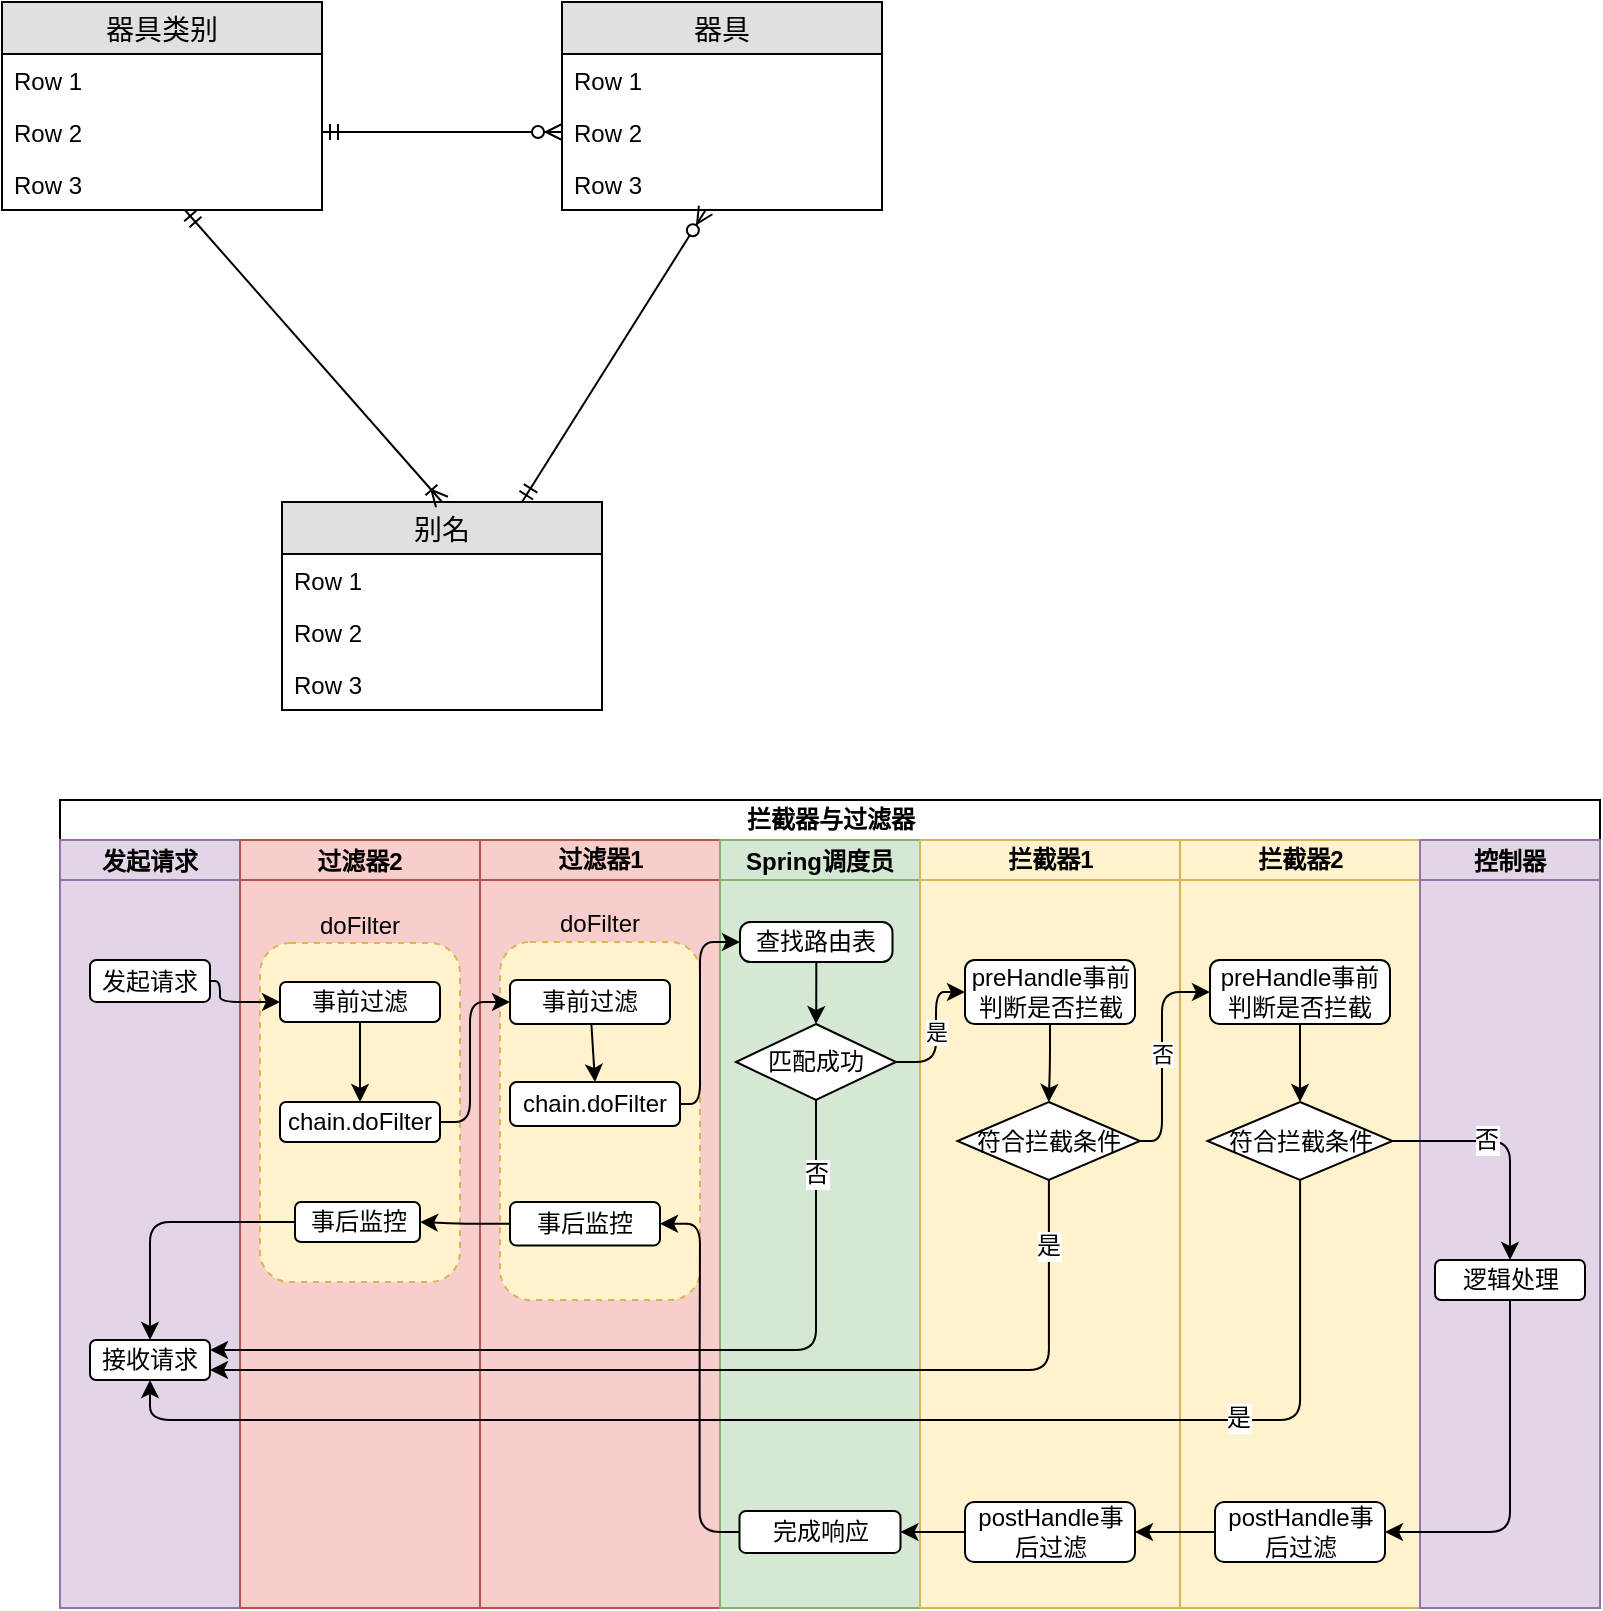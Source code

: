 <mxfile version="12.6.5" type="device"><diagram id="XHt8SprMoG2cUjshS0jG" name="Page-1"><mxGraphModel dx="808" dy="459" grid="0" gridSize="10" guides="1" tooltips="1" connect="1" arrows="1" fold="1" page="0" pageScale="1" pageWidth="827" pageHeight="1169" math="0" shadow="0"><root><mxCell id="0"/><mxCell id="1" parent="0"/><mxCell id="RiXcSWwZozzNOLMSYBWw-1" value="器具" style="swimlane;fontStyle=0;childLayout=stackLayout;horizontal=1;startSize=26;fillColor=#e0e0e0;horizontalStack=0;resizeParent=1;resizeParentMax=0;resizeLast=0;collapsible=1;marginBottom=0;swimlaneFillColor=#ffffff;align=center;fontSize=14;" vertex="1" parent="1"><mxGeometry x="370" y="290" width="160" height="104" as="geometry"/></mxCell><mxCell id="RiXcSWwZozzNOLMSYBWw-2" value="Row 1" style="text;strokeColor=none;fillColor=none;spacingLeft=4;spacingRight=4;overflow=hidden;rotatable=0;points=[[0,0.5],[1,0.5]];portConstraint=eastwest;fontSize=12;" vertex="1" parent="RiXcSWwZozzNOLMSYBWw-1"><mxGeometry y="26" width="160" height="26" as="geometry"/></mxCell><mxCell id="RiXcSWwZozzNOLMSYBWw-3" value="Row 2" style="text;strokeColor=none;fillColor=none;spacingLeft=4;spacingRight=4;overflow=hidden;rotatable=0;points=[[0,0.5],[1,0.5]];portConstraint=eastwest;fontSize=12;" vertex="1" parent="RiXcSWwZozzNOLMSYBWw-1"><mxGeometry y="52" width="160" height="26" as="geometry"/></mxCell><mxCell id="RiXcSWwZozzNOLMSYBWw-4" value="Row 3" style="text;strokeColor=none;fillColor=none;spacingLeft=4;spacingRight=4;overflow=hidden;rotatable=0;points=[[0,0.5],[1,0.5]];portConstraint=eastwest;fontSize=12;" vertex="1" parent="RiXcSWwZozzNOLMSYBWw-1"><mxGeometry y="78" width="160" height="26" as="geometry"/></mxCell><mxCell id="RiXcSWwZozzNOLMSYBWw-5" value="器具类别" style="swimlane;fontStyle=0;childLayout=stackLayout;horizontal=1;startSize=26;fillColor=#e0e0e0;horizontalStack=0;resizeParent=1;resizeParentMax=0;resizeLast=0;collapsible=1;marginBottom=0;swimlaneFillColor=#ffffff;align=center;fontSize=14;" vertex="1" parent="1"><mxGeometry x="90" y="290" width="160" height="104" as="geometry"/></mxCell><mxCell id="RiXcSWwZozzNOLMSYBWw-6" value="Row 1" style="text;strokeColor=none;fillColor=none;spacingLeft=4;spacingRight=4;overflow=hidden;rotatable=0;points=[[0,0.5],[1,0.5]];portConstraint=eastwest;fontSize=12;" vertex="1" parent="RiXcSWwZozzNOLMSYBWw-5"><mxGeometry y="26" width="160" height="26" as="geometry"/></mxCell><mxCell id="RiXcSWwZozzNOLMSYBWw-7" value="Row 2" style="text;strokeColor=none;fillColor=none;spacingLeft=4;spacingRight=4;overflow=hidden;rotatable=0;points=[[0,0.5],[1,0.5]];portConstraint=eastwest;fontSize=12;" vertex="1" parent="RiXcSWwZozzNOLMSYBWw-5"><mxGeometry y="52" width="160" height="26" as="geometry"/></mxCell><mxCell id="RiXcSWwZozzNOLMSYBWw-8" value="Row 3" style="text;strokeColor=none;fillColor=none;spacingLeft=4;spacingRight=4;overflow=hidden;rotatable=0;points=[[0,0.5],[1,0.5]];portConstraint=eastwest;fontSize=12;" vertex="1" parent="RiXcSWwZozzNOLMSYBWw-5"><mxGeometry y="78" width="160" height="26" as="geometry"/></mxCell><mxCell id="RiXcSWwZozzNOLMSYBWw-9" value="别名" style="swimlane;fontStyle=0;childLayout=stackLayout;horizontal=1;startSize=26;fillColor=#e0e0e0;horizontalStack=0;resizeParent=1;resizeParentMax=0;resizeLast=0;collapsible=1;marginBottom=0;swimlaneFillColor=#ffffff;align=center;fontSize=14;" vertex="1" parent="1"><mxGeometry x="230" y="540" width="160" height="104" as="geometry"/></mxCell><mxCell id="RiXcSWwZozzNOLMSYBWw-10" value="Row 1" style="text;strokeColor=none;fillColor=none;spacingLeft=4;spacingRight=4;overflow=hidden;rotatable=0;points=[[0,0.5],[1,0.5]];portConstraint=eastwest;fontSize=12;" vertex="1" parent="RiXcSWwZozzNOLMSYBWw-9"><mxGeometry y="26" width="160" height="26" as="geometry"/></mxCell><mxCell id="RiXcSWwZozzNOLMSYBWw-11" value="Row 2" style="text;strokeColor=none;fillColor=none;spacingLeft=4;spacingRight=4;overflow=hidden;rotatable=0;points=[[0,0.5],[1,0.5]];portConstraint=eastwest;fontSize=12;" vertex="1" parent="RiXcSWwZozzNOLMSYBWw-9"><mxGeometry y="52" width="160" height="26" as="geometry"/></mxCell><mxCell id="RiXcSWwZozzNOLMSYBWw-12" value="Row 3" style="text;strokeColor=none;fillColor=none;spacingLeft=4;spacingRight=4;overflow=hidden;rotatable=0;points=[[0,0.5],[1,0.5]];portConstraint=eastwest;fontSize=12;" vertex="1" parent="RiXcSWwZozzNOLMSYBWw-9"><mxGeometry y="78" width="160" height="26" as="geometry"/></mxCell><mxCell id="RiXcSWwZozzNOLMSYBWw-14" value="" style="edgeStyle=entityRelationEdgeStyle;fontSize=12;html=1;endArrow=ERzeroToMany;startArrow=ERmandOne;entryX=0;entryY=0.5;entryDx=0;entryDy=0;exitX=1;exitY=0.5;exitDx=0;exitDy=0;" edge="1" parent="1" source="RiXcSWwZozzNOLMSYBWw-7" target="RiXcSWwZozzNOLMSYBWw-3"><mxGeometry width="100" height="100" relative="1" as="geometry"><mxPoint x="230" y="430" as="sourcePoint"/><mxPoint x="330" y="355" as="targetPoint"/></mxGeometry></mxCell><mxCell id="RiXcSWwZozzNOLMSYBWw-15" value="" style="fontSize=12;html=1;endArrow=ERoneToMany;startArrow=ERmandOne;entryX=0.5;entryY=0;entryDx=0;entryDy=0;" edge="1" parent="1" source="RiXcSWwZozzNOLMSYBWw-8" target="RiXcSWwZozzNOLMSYBWw-9"><mxGeometry width="100" height="100" relative="1" as="geometry"><mxPoint x="120" y="600" as="sourcePoint"/><mxPoint x="220" y="500" as="targetPoint"/></mxGeometry></mxCell><mxCell id="RiXcSWwZozzNOLMSYBWw-16" value="" style="fontSize=12;html=1;endArrow=ERzeroToMany;startArrow=ERmandOne;exitX=0.75;exitY=0;exitDx=0;exitDy=0;" edge="1" parent="1" source="RiXcSWwZozzNOLMSYBWw-9" target="RiXcSWwZozzNOLMSYBWw-4"><mxGeometry width="100" height="100" relative="1" as="geometry"><mxPoint x="420" y="460" as="sourcePoint"/><mxPoint x="600" y="470" as="targetPoint"/></mxGeometry></mxCell><mxCell id="RiXcSWwZozzNOLMSYBWw-17" value="拦截器与过滤器" style="swimlane;html=1;childLayout=stackLayout;resizeParent=1;resizeParentMax=0;startSize=20;swimlaneFillColor=#E1D5E7;" vertex="1" parent="1"><mxGeometry x="119" y="689" width="770" height="404" as="geometry"/></mxCell><mxCell id="RiXcSWwZozzNOLMSYBWw-28" value="发起请求" style="swimlane;startSize=20;fillColor=#e1d5e7;strokeColor=#9673a6;swimlaneFillColor=#E1D5E7;" vertex="1" parent="RiXcSWwZozzNOLMSYBWw-17"><mxGeometry y="20" width="90" height="384" as="geometry"/></mxCell><mxCell id="RiXcSWwZozzNOLMSYBWw-29" value="发起请求" style="rounded=1;whiteSpace=wrap;html=1;" vertex="1" parent="RiXcSWwZozzNOLMSYBWw-28"><mxGeometry x="15" y="60" width="60" height="21" as="geometry"/></mxCell><mxCell id="RiXcSWwZozzNOLMSYBWw-49" value="接收请求" style="rounded=1;whiteSpace=wrap;html=1;" vertex="1" parent="RiXcSWwZozzNOLMSYBWw-28"><mxGeometry x="15" y="250" width="60" height="20" as="geometry"/></mxCell><mxCell id="RiXcSWwZozzNOLMSYBWw-26" value="过滤器2" style="swimlane;startSize=20;fillColor=#f8cecc;strokeColor=#b85450;swimlaneFillColor=#F8CECC;" vertex="1" parent="RiXcSWwZozzNOLMSYBWw-17"><mxGeometry x="90" y="20" width="120" height="384" as="geometry"/></mxCell><mxCell id="RiXcSWwZozzNOLMSYBWw-31" value="doFilter" style="rounded=1;whiteSpace=wrap;html=1;labelPosition=center;verticalLabelPosition=top;align=center;verticalAlign=bottom;dashed=1;fillColor=#fff2cc;strokeColor=#d6b656;" vertex="1" parent="RiXcSWwZozzNOLMSYBWw-26"><mxGeometry x="10" y="51.5" width="100" height="169.5" as="geometry"/></mxCell><mxCell id="RiXcSWwZozzNOLMSYBWw-34" value="事前过滤" style="rounded=1;whiteSpace=wrap;html=1;" vertex="1" parent="RiXcSWwZozzNOLMSYBWw-26"><mxGeometry x="20" y="71" width="80" height="20" as="geometry"/></mxCell><mxCell id="RiXcSWwZozzNOLMSYBWw-35" value="chain.doFilter" style="rounded=1;whiteSpace=wrap;html=1;" vertex="1" parent="RiXcSWwZozzNOLMSYBWw-26"><mxGeometry x="20" y="131" width="80" height="20" as="geometry"/></mxCell><mxCell id="RiXcSWwZozzNOLMSYBWw-36" value="" style="edgeStyle=none;orthogonalLoop=1;jettySize=auto;html=1;" edge="1" parent="RiXcSWwZozzNOLMSYBWw-26" source="RiXcSWwZozzNOLMSYBWw-34" target="RiXcSWwZozzNOLMSYBWw-35"><mxGeometry relative="1" as="geometry"/></mxCell><mxCell id="RiXcSWwZozzNOLMSYBWw-69" value="事后监控" style="rounded=1;whiteSpace=wrap;html=1;" vertex="1" parent="RiXcSWwZozzNOLMSYBWw-26"><mxGeometry x="27.5" y="181" width="62.5" height="20" as="geometry"/></mxCell><mxCell id="RiXcSWwZozzNOLMSYBWw-19" value="过滤器1" style="swimlane;html=1;startSize=20;fillColor=#f8cecc;strokeColor=#b85450;swimlaneFillColor=#F8CECC;" vertex="1" parent="RiXcSWwZozzNOLMSYBWw-17"><mxGeometry x="210" y="20" width="120" height="384" as="geometry"/></mxCell><mxCell id="RiXcSWwZozzNOLMSYBWw-38" value="doFilter" style="rounded=1;whiteSpace=wrap;html=1;labelPosition=center;verticalLabelPosition=top;align=center;verticalAlign=bottom;dashed=1;fillColor=#fff2cc;strokeColor=#d6b656;" vertex="1" parent="RiXcSWwZozzNOLMSYBWw-19"><mxGeometry x="10" y="51" width="100" height="179" as="geometry"/></mxCell><mxCell id="RiXcSWwZozzNOLMSYBWw-41" style="edgeStyle=none;orthogonalLoop=1;jettySize=auto;html=1;entryX=0.5;entryY=0;entryDx=0;entryDy=0;" edge="1" parent="RiXcSWwZozzNOLMSYBWw-19" source="RiXcSWwZozzNOLMSYBWw-39" target="RiXcSWwZozzNOLMSYBWw-40"><mxGeometry relative="1" as="geometry"/></mxCell><mxCell id="RiXcSWwZozzNOLMSYBWw-39" value="事前过滤" style="rounded=1;whiteSpace=wrap;html=1;" vertex="1" parent="RiXcSWwZozzNOLMSYBWw-19"><mxGeometry x="15" y="70" width="80" height="22" as="geometry"/></mxCell><mxCell id="RiXcSWwZozzNOLMSYBWw-40" value="chain.doFilter" style="rounded=1;whiteSpace=wrap;html=1;" vertex="1" parent="RiXcSWwZozzNOLMSYBWw-19"><mxGeometry x="15" y="121" width="85" height="22" as="geometry"/></mxCell><mxCell id="RiXcSWwZozzNOLMSYBWw-68" value="事后监控" style="rounded=1;whiteSpace=wrap;html=1;" vertex="1" parent="RiXcSWwZozzNOLMSYBWw-19"><mxGeometry x="15" y="181" width="75" height="21.75" as="geometry"/></mxCell><mxCell id="RiXcSWwZozzNOLMSYBWw-73" value="Spring调度员" style="swimlane;startSize=20;fillColor=#d5e8d4;strokeColor=#82b366;swimlaneFillColor=#D5E8D4;" vertex="1" parent="RiXcSWwZozzNOLMSYBWw-17"><mxGeometry x="330" y="20" width="100" height="384" as="geometry"/></mxCell><mxCell id="RiXcSWwZozzNOLMSYBWw-77" style="edgeStyle=orthogonalEdgeStyle;rounded=1;orthogonalLoop=1;jettySize=auto;html=1;entryX=0.5;entryY=0;entryDx=0;entryDy=0;" edge="1" parent="RiXcSWwZozzNOLMSYBWw-73" source="RiXcSWwZozzNOLMSYBWw-74" target="RiXcSWwZozzNOLMSYBWw-75"><mxGeometry relative="1" as="geometry"/></mxCell><mxCell id="RiXcSWwZozzNOLMSYBWw-74" value="查找路由表" style="rounded=1;whiteSpace=wrap;html=1;arcSize=26;" vertex="1" parent="RiXcSWwZozzNOLMSYBWw-73"><mxGeometry x="10" y="41" width="76.25" height="20" as="geometry"/></mxCell><mxCell id="RiXcSWwZozzNOLMSYBWw-75" value="匹配成功" style="rhombus;whiteSpace=wrap;html=1;" vertex="1" parent="RiXcSWwZozzNOLMSYBWw-73"><mxGeometry x="8" y="92" width="80" height="38" as="geometry"/></mxCell><mxCell id="RiXcSWwZozzNOLMSYBWw-85" value="完成响应" style="rounded=1;whiteSpace=wrap;html=1;" vertex="1" parent="RiXcSWwZozzNOLMSYBWw-73"><mxGeometry x="9.75" y="335.5" width="80.5" height="21" as="geometry"/></mxCell><mxCell id="RiXcSWwZozzNOLMSYBWw-18" value="拦截器1" style="swimlane;html=1;startSize=20;fillColor=#fff2cc;strokeColor=#d6b656;swimlaneFillColor=#FFF2CC;" vertex="1" parent="RiXcSWwZozzNOLMSYBWw-17"><mxGeometry x="430" y="20" width="130" height="384" as="geometry"/></mxCell><mxCell id="RiXcSWwZozzNOLMSYBWw-46" style="edgeStyle=orthogonalEdgeStyle;rounded=1;orthogonalLoop=1;jettySize=auto;html=1;entryX=0.5;entryY=0;entryDx=0;entryDy=0;" edge="1" parent="RiXcSWwZozzNOLMSYBWw-18" source="RiXcSWwZozzNOLMSYBWw-42" target="RiXcSWwZozzNOLMSYBWw-45"><mxGeometry relative="1" as="geometry"/></mxCell><mxCell id="RiXcSWwZozzNOLMSYBWw-42" value="preHandle事前判断是否拦截" style="rounded=1;whiteSpace=wrap;html=1;" vertex="1" parent="RiXcSWwZozzNOLMSYBWw-18"><mxGeometry x="22.5" y="60" width="85" height="32" as="geometry"/></mxCell><mxCell id="RiXcSWwZozzNOLMSYBWw-45" value="符合拦截条件" style="rhombus;whiteSpace=wrap;html=1;" vertex="1" parent="RiXcSWwZozzNOLMSYBWw-18"><mxGeometry x="18.75" y="131" width="91.25" height="39" as="geometry"/></mxCell><mxCell id="RiXcSWwZozzNOLMSYBWw-66" value="postHandle事后过滤" style="rounded=1;whiteSpace=wrap;html=1;" vertex="1" parent="RiXcSWwZozzNOLMSYBWw-18"><mxGeometry x="22.5" y="331" width="85" height="30" as="geometry"/></mxCell><mxCell id="RiXcSWwZozzNOLMSYBWw-20" value="拦截器2" style="swimlane;html=1;startSize=20;fillColor=#fff2cc;strokeColor=#d6b656;swimlaneFillColor=#FFF2CC;" vertex="1" parent="RiXcSWwZozzNOLMSYBWw-17"><mxGeometry x="560" y="20" width="120" height="384" as="geometry"/></mxCell><mxCell id="RiXcSWwZozzNOLMSYBWw-52" value="preHandle事前判断是否拦截" style="rounded=1;whiteSpace=wrap;html=1;" vertex="1" parent="RiXcSWwZozzNOLMSYBWw-20"><mxGeometry x="15" y="60" width="90" height="32" as="geometry"/></mxCell><mxCell id="RiXcSWwZozzNOLMSYBWw-53" style="edgeStyle=orthogonalEdgeStyle;rounded=1;orthogonalLoop=1;jettySize=auto;html=1;entryX=0.5;entryY=0;entryDx=0;entryDy=0;" edge="1" source="RiXcSWwZozzNOLMSYBWw-52" target="RiXcSWwZozzNOLMSYBWw-54" parent="RiXcSWwZozzNOLMSYBWw-20"><mxGeometry relative="1" as="geometry"/></mxCell><mxCell id="RiXcSWwZozzNOLMSYBWw-54" value="符合拦截条件" style="rhombus;whiteSpace=wrap;html=1;" vertex="1" parent="RiXcSWwZozzNOLMSYBWw-20"><mxGeometry x="13.75" y="131" width="92.5" height="39" as="geometry"/></mxCell><mxCell id="RiXcSWwZozzNOLMSYBWw-62" value="postHandle事后过滤" style="rounded=1;whiteSpace=wrap;html=1;" vertex="1" parent="RiXcSWwZozzNOLMSYBWw-20"><mxGeometry x="17.5" y="331" width="85" height="30" as="geometry"/></mxCell><mxCell id="RiXcSWwZozzNOLMSYBWw-32" value="" style="edgeStyle=orthogonalEdgeStyle;orthogonalLoop=1;jettySize=auto;html=1;entryX=0;entryY=0.5;entryDx=0;entryDy=0;" edge="1" parent="RiXcSWwZozzNOLMSYBWw-17" source="RiXcSWwZozzNOLMSYBWw-29" target="RiXcSWwZozzNOLMSYBWw-34"><mxGeometry relative="1" as="geometry"><Array as="points"><mxPoint x="80" y="91"/><mxPoint x="80" y="101"/></Array></mxGeometry></mxCell><mxCell id="RiXcSWwZozzNOLMSYBWw-44" style="edgeStyle=orthogonalEdgeStyle;rounded=1;orthogonalLoop=1;jettySize=auto;html=1;entryX=0;entryY=0.5;entryDx=0;entryDy=0;" edge="1" parent="RiXcSWwZozzNOLMSYBWw-17" source="RiXcSWwZozzNOLMSYBWw-35" target="RiXcSWwZozzNOLMSYBWw-39"><mxGeometry relative="1" as="geometry"><Array as="points"><mxPoint x="205" y="161"/><mxPoint x="205" y="101"/></Array></mxGeometry></mxCell><mxCell id="RiXcSWwZozzNOLMSYBWw-50" style="edgeStyle=orthogonalEdgeStyle;rounded=1;orthogonalLoop=1;jettySize=auto;html=1;entryX=1;entryY=0.75;entryDx=0;entryDy=0;" edge="1" parent="RiXcSWwZozzNOLMSYBWw-17" source="RiXcSWwZozzNOLMSYBWw-45" target="RiXcSWwZozzNOLMSYBWw-49"><mxGeometry relative="1" as="geometry"><Array as="points"><mxPoint x="494" y="285"/></Array></mxGeometry></mxCell><mxCell id="RiXcSWwZozzNOLMSYBWw-51" value="是" style="text;html=1;align=center;verticalAlign=middle;resizable=0;points=[];labelBackgroundColor=#ffffff;" vertex="1" connectable="0" parent="RiXcSWwZozzNOLMSYBWw-50"><mxGeometry x="-0.873" y="-1" relative="1" as="geometry"><mxPoint as="offset"/></mxGeometry></mxCell><mxCell id="RiXcSWwZozzNOLMSYBWw-55" value="否" style="edgeStyle=orthogonalEdgeStyle;rounded=1;orthogonalLoop=1;jettySize=auto;html=1;entryX=0;entryY=0.5;entryDx=0;entryDy=0;" edge="1" parent="RiXcSWwZozzNOLMSYBWw-17" source="RiXcSWwZozzNOLMSYBWw-45" target="RiXcSWwZozzNOLMSYBWw-52"><mxGeometry relative="1" as="geometry"><Array as="points"><mxPoint x="551" y="171"/><mxPoint x="551" y="96"/></Array></mxGeometry></mxCell><mxCell id="RiXcSWwZozzNOLMSYBWw-56" style="edgeStyle=orthogonalEdgeStyle;rounded=1;orthogonalLoop=1;jettySize=auto;html=1;entryX=0.5;entryY=1;entryDx=0;entryDy=0;" edge="1" parent="RiXcSWwZozzNOLMSYBWw-17" source="RiXcSWwZozzNOLMSYBWw-54" target="RiXcSWwZozzNOLMSYBWw-49"><mxGeometry relative="1" as="geometry"><Array as="points"><mxPoint x="620" y="310"/><mxPoint x="45" y="310"/></Array></mxGeometry></mxCell><mxCell id="RiXcSWwZozzNOLMSYBWw-57" value="是" style="text;html=1;align=center;verticalAlign=middle;resizable=0;points=[];labelBackgroundColor=#ffffff;" vertex="1" connectable="0" parent="RiXcSWwZozzNOLMSYBWw-56"><mxGeometry x="-0.291" y="-1" relative="1" as="geometry"><mxPoint x="101.73" as="offset"/></mxGeometry></mxCell><mxCell id="RiXcSWwZozzNOLMSYBWw-67" style="edgeStyle=orthogonalEdgeStyle;rounded=1;orthogonalLoop=1;jettySize=auto;html=1;entryX=1;entryY=0.5;entryDx=0;entryDy=0;" edge="1" parent="RiXcSWwZozzNOLMSYBWw-17" source="RiXcSWwZozzNOLMSYBWw-62" target="RiXcSWwZozzNOLMSYBWw-66"><mxGeometry relative="1" as="geometry"/></mxCell><mxCell id="RiXcSWwZozzNOLMSYBWw-71" style="edgeStyle=orthogonalEdgeStyle;rounded=1;orthogonalLoop=1;jettySize=auto;html=1;entryX=1;entryY=0.5;entryDx=0;entryDy=0;" edge="1" parent="RiXcSWwZozzNOLMSYBWw-17" source="RiXcSWwZozzNOLMSYBWw-68" target="RiXcSWwZozzNOLMSYBWw-69"><mxGeometry relative="1" as="geometry"/></mxCell><mxCell id="RiXcSWwZozzNOLMSYBWw-72" style="edgeStyle=orthogonalEdgeStyle;rounded=1;orthogonalLoop=1;jettySize=auto;html=1;entryX=0.5;entryY=0;entryDx=0;entryDy=0;" edge="1" parent="RiXcSWwZozzNOLMSYBWw-17" source="RiXcSWwZozzNOLMSYBWw-69" target="RiXcSWwZozzNOLMSYBWw-49"><mxGeometry relative="1" as="geometry"/></mxCell><mxCell id="RiXcSWwZozzNOLMSYBWw-78" style="edgeStyle=orthogonalEdgeStyle;rounded=1;orthogonalLoop=1;jettySize=auto;html=1;entryX=1;entryY=0.25;entryDx=0;entryDy=0;" edge="1" parent="RiXcSWwZozzNOLMSYBWw-17" source="RiXcSWwZozzNOLMSYBWw-75" target="RiXcSWwZozzNOLMSYBWw-49"><mxGeometry relative="1" as="geometry"><Array as="points"><mxPoint x="378" y="275"/></Array></mxGeometry></mxCell><mxCell id="RiXcSWwZozzNOLMSYBWw-79" value="否" style="text;html=1;align=center;verticalAlign=middle;resizable=0;points=[];labelBackgroundColor=#ffffff;" vertex="1" connectable="0" parent="RiXcSWwZozzNOLMSYBWw-78"><mxGeometry x="-0.829" relative="1" as="geometry"><mxPoint as="offset"/></mxGeometry></mxCell><mxCell id="RiXcSWwZozzNOLMSYBWw-80" value="是" style="edgeStyle=orthogonalEdgeStyle;rounded=1;orthogonalLoop=1;jettySize=auto;html=1;entryX=0;entryY=0.5;entryDx=0;entryDy=0;" edge="1" parent="RiXcSWwZozzNOLMSYBWw-17" source="RiXcSWwZozzNOLMSYBWw-75" target="RiXcSWwZozzNOLMSYBWw-42"><mxGeometry relative="1" as="geometry"/></mxCell><mxCell id="RiXcSWwZozzNOLMSYBWw-83" style="edgeStyle=orthogonalEdgeStyle;rounded=1;orthogonalLoop=1;jettySize=auto;html=1;entryX=0;entryY=0.5;entryDx=0;entryDy=0;" edge="1" parent="RiXcSWwZozzNOLMSYBWw-17" source="RiXcSWwZozzNOLMSYBWw-40" target="RiXcSWwZozzNOLMSYBWw-74"><mxGeometry relative="1" as="geometry"><Array as="points"><mxPoint x="320" y="152"/><mxPoint x="320" y="71"/></Array></mxGeometry></mxCell><mxCell id="RiXcSWwZozzNOLMSYBWw-27" value="控制器" style="swimlane;startSize=20;fillColor=#e1d5e7;strokeColor=#9673a6;swimlaneFillColor=#E1D5E7;" vertex="1" parent="RiXcSWwZozzNOLMSYBWw-17"><mxGeometry x="680" y="20" width="90" height="384" as="geometry"/></mxCell><mxCell id="RiXcSWwZozzNOLMSYBWw-58" value="逻辑处理" style="rounded=1;whiteSpace=wrap;html=1;" vertex="1" parent="RiXcSWwZozzNOLMSYBWw-27"><mxGeometry x="7.5" y="210" width="75" height="20" as="geometry"/></mxCell><mxCell id="RiXcSWwZozzNOLMSYBWw-86" value="" style="edgeStyle=orthogonalEdgeStyle;rounded=1;orthogonalLoop=1;jettySize=auto;html=1;" edge="1" parent="RiXcSWwZozzNOLMSYBWw-17" source="RiXcSWwZozzNOLMSYBWw-66" target="RiXcSWwZozzNOLMSYBWw-85"><mxGeometry relative="1" as="geometry"/></mxCell><mxCell id="RiXcSWwZozzNOLMSYBWw-87" style="edgeStyle=orthogonalEdgeStyle;rounded=1;orthogonalLoop=1;jettySize=auto;html=1;entryX=1;entryY=0.5;entryDx=0;entryDy=0;" edge="1" parent="RiXcSWwZozzNOLMSYBWw-17" source="RiXcSWwZozzNOLMSYBWw-85" target="RiXcSWwZozzNOLMSYBWw-68"><mxGeometry relative="1" as="geometry"/></mxCell><mxCell id="RiXcSWwZozzNOLMSYBWw-60" style="edgeStyle=orthogonalEdgeStyle;rounded=1;orthogonalLoop=1;jettySize=auto;html=1;" edge="1" parent="RiXcSWwZozzNOLMSYBWw-17" source="RiXcSWwZozzNOLMSYBWw-54" target="RiXcSWwZozzNOLMSYBWw-58"><mxGeometry relative="1" as="geometry"/></mxCell><mxCell id="RiXcSWwZozzNOLMSYBWw-65" value="否" style="text;html=1;align=center;verticalAlign=middle;resizable=0;points=[];labelBackgroundColor=#ffffff;" vertex="1" connectable="0" parent="RiXcSWwZozzNOLMSYBWw-60"><mxGeometry x="-0.22" y="1" relative="1" as="geometry"><mxPoint as="offset"/></mxGeometry></mxCell><mxCell id="RiXcSWwZozzNOLMSYBWw-64" style="edgeStyle=orthogonalEdgeStyle;rounded=1;orthogonalLoop=1;jettySize=auto;html=1;entryX=1;entryY=0.5;entryDx=0;entryDy=0;" edge="1" parent="RiXcSWwZozzNOLMSYBWw-17" source="RiXcSWwZozzNOLMSYBWw-58" target="RiXcSWwZozzNOLMSYBWw-62"><mxGeometry relative="1" as="geometry"><Array as="points"><mxPoint x="725" y="366"/></Array></mxGeometry></mxCell></root></mxGraphModel></diagram></mxfile>